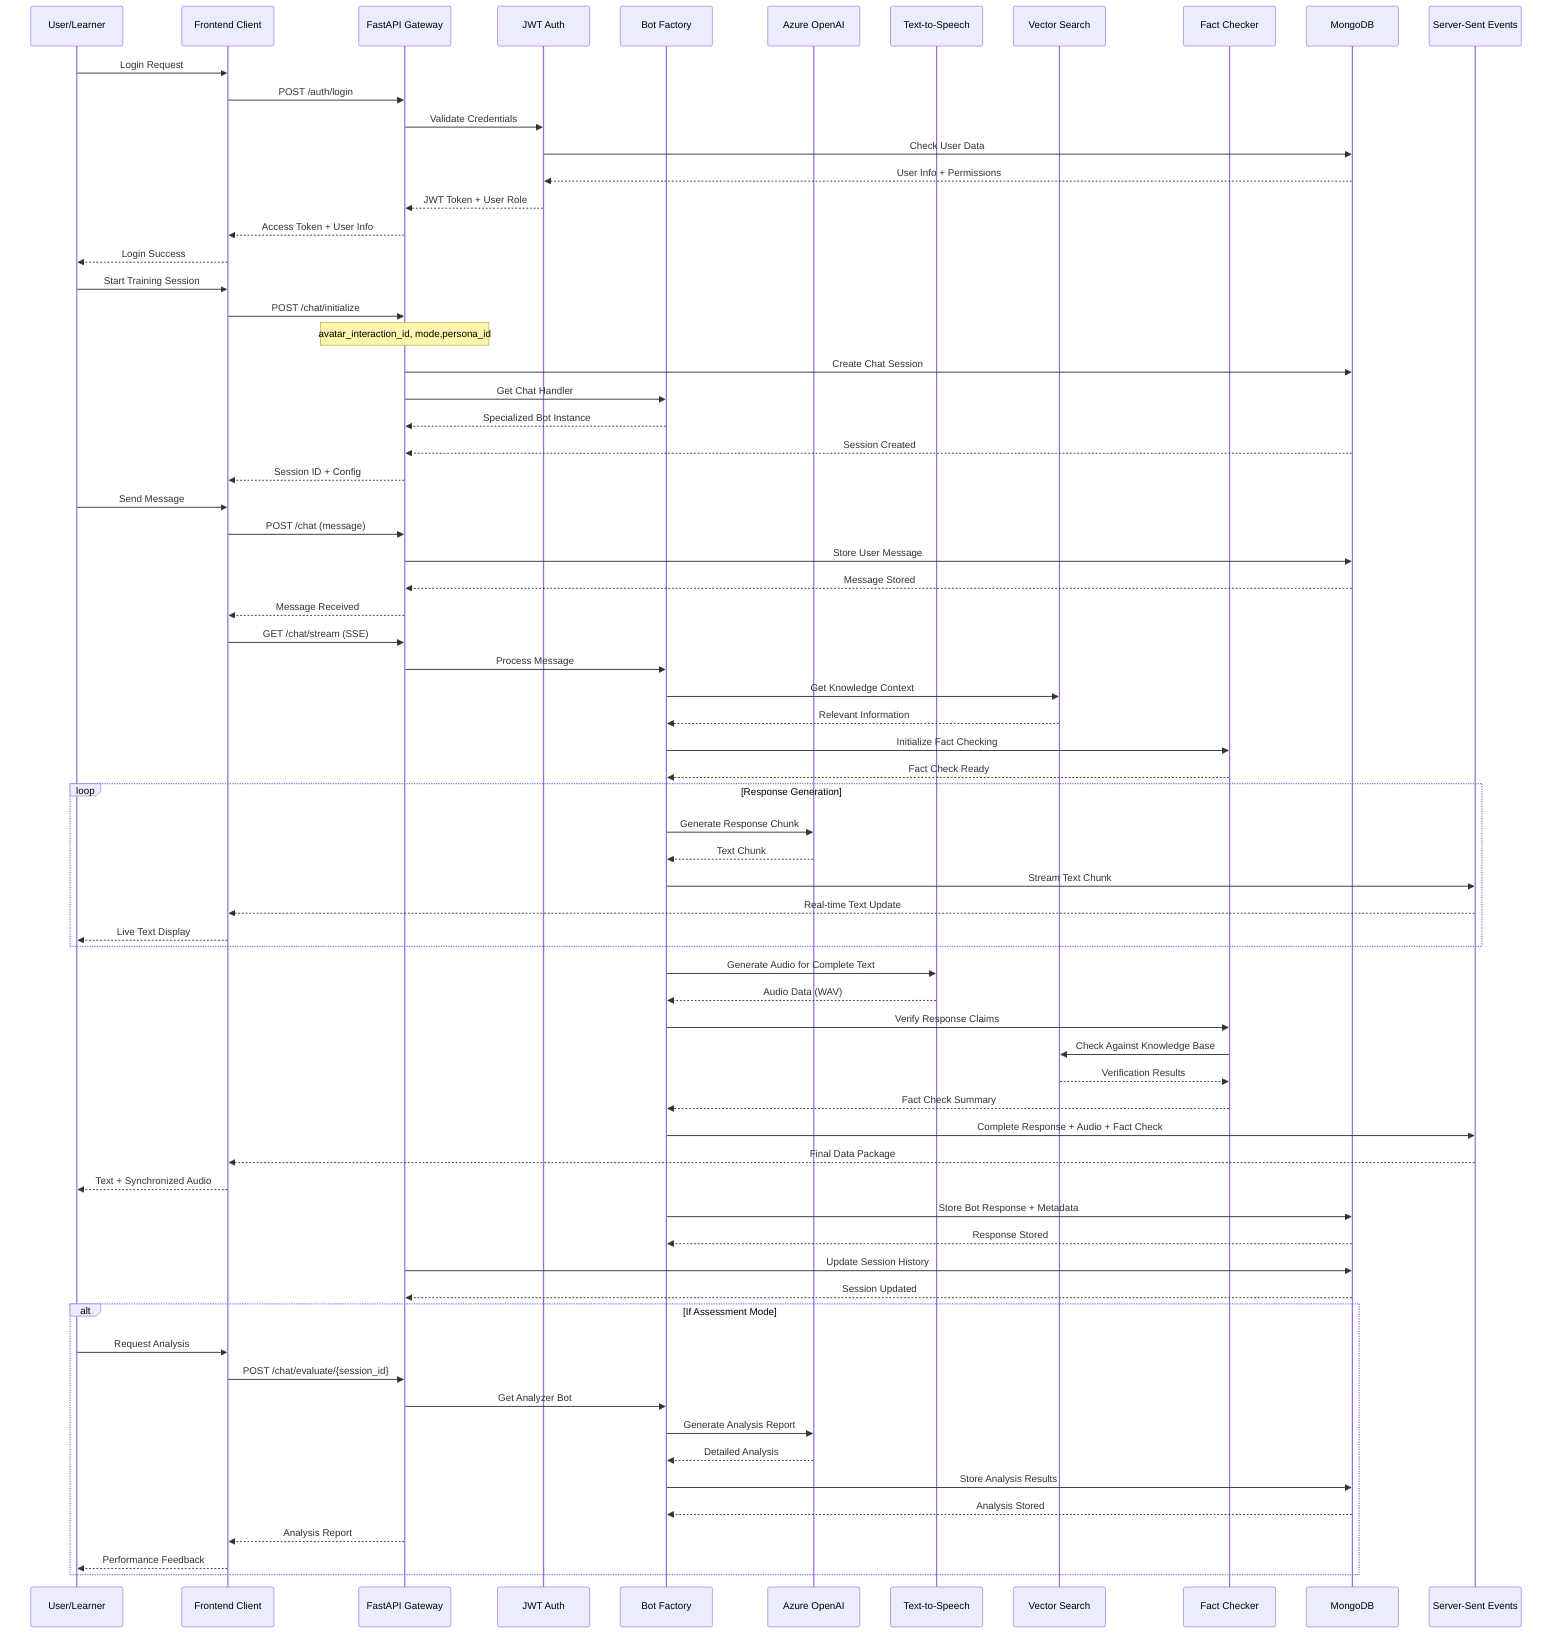 sequenceDiagram
    participant User as User/Learner
    participant Frontend as Frontend Client
    participant FastAPI as FastAPI Gateway
    participant Auth as JWT Auth
    participant BotFactory as Bot Factory
    participant OpenAI as Azure OpenAI
    participant TTS as Text-to-Speech
    participant VectorSearch as Vector Search
    participant FactChecker as Fact Checker
    participant MongoDB as MongoDB
    participant SSE as Server-Sent Events
    
    %% Authentication
    User->>Frontend: Login Request
    Frontend->>FastAPI: POST /auth/login
    FastAPI->>Auth: Validate Credentials
    Auth->>MongoDB: Check User Data
    MongoDB-->>Auth: User Info + Permissions
    Auth-->>FastAPI: JWT Token + User Role
    FastAPI-->>Frontend: Access Token + User Info
    Frontend-->>User: Login Success
    
    %% Chat Session Initialization
    User->>Frontend: Start Training Session
    Frontend->>FastAPI: POST /chat/initialize
    Note over FastAPI: avatar_interaction_id, mode,persona_id
    FastAPI->>MongoDB: Create Chat Session
    FastAPI->>BotFactory: Get Chat Handler
    BotFactory-->>FastAPI: Specialized Bot Instance
    MongoDB-->>FastAPI: Session Created
    FastAPI-->>Frontend: Session ID + Config
    
    %% Real-time Chat Flow
    User->>Frontend: Send Message
    Frontend->>FastAPI: POST /chat (message)
    FastAPI->>MongoDB: Store User Message
    MongoDB-->>FastAPI: Message Stored
    FastAPI-->>Frontend: Message Received
    
    %% Streaming Response
    Frontend->>FastAPI: GET /chat/stream (SSE)
    FastAPI->>BotFactory: Process Message
    BotFactory->>VectorSearch: Get Knowledge Context
    VectorSearch-->>BotFactory: Relevant Information
    BotFactory->>FactChecker: Initialize Fact Checking
    FactChecker-->>BotFactory: Fact Check Ready
    
    %% AI Processing Loop
    loop Response Generation
        BotFactory->>OpenAI: Generate Response Chunk
        OpenAI-->>BotFactory: Text Chunk
        BotFactory->>SSE: Stream Text Chunk
        SSE-->>Frontend: Real-time Text Update
        Frontend-->>User: Live Text Display
    end
    
    %% Audio Generation
    BotFactory->>TTS: Generate Audio for Complete Text
    TTS-->>BotFactory: Audio Data (WAV)
    BotFactory->>FactChecker: Verify Response Claims
    FactChecker->>VectorSearch: Check Against Knowledge Base
    VectorSearch-->>FactChecker: Verification Results
    FactChecker-->>BotFactory: Fact Check Summary
    
    %% Final Response
    BotFactory->>SSE: Complete Response + Audio + Fact Check
    SSE-->>Frontend: Final Data Package
    Frontend-->>User: Text + Synchronized Audio
    
    %% Data Persistence
    BotFactory->>MongoDB: Store Bot Response + Metadata
    MongoDB-->>BotFactory: Response Stored
    FastAPI->>MongoDB: Update Session History
    MongoDB-->>FastAPI: Session Updated
    
    %% Analysis Generation (Optional)
    alt If Assessment Mode
        User->>Frontend: Request Analysis
        Frontend->>FastAPI: POST /chat/evaluate/{session_id}
        FastAPI->>BotFactory: Get Analyzer Bot
        BotFactory->>OpenAI: Generate Analysis Report
        OpenAI-->>BotFactory: Detailed Analysis
        BotFactory->>MongoDB: Store Analysis Results
        MongoDB-->>BotFactory: Analysis Stored
        FastAPI-->>Frontend: Analysis Report
        Frontend-->>User: Performance Feedback
    end